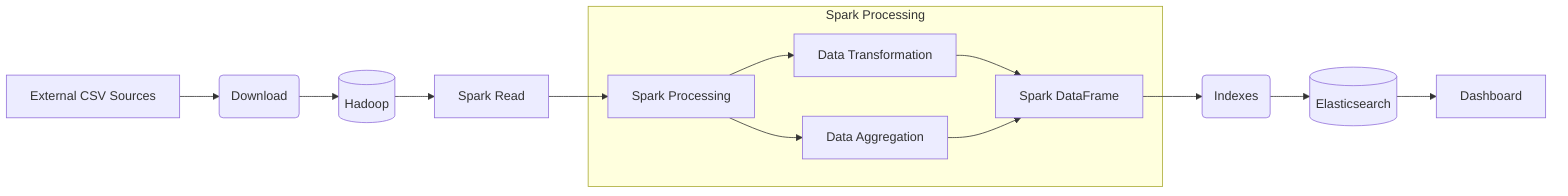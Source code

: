 graph LR
    A[External CSV Sources] --> B(Download)
    B --> C[(Hadoop)]
    C --> D[Spark Read]
    D --> E[Spark Processing]

    subgraph Spark Processing
        E --> F[Data Transformation]
        E --> G[Data Aggregation]
        F & G --> I[Spark DataFrame]
    end

    I --> K(Indexes)
    K --> L[(Elasticsearch)]
    L --> M[Dashboard]